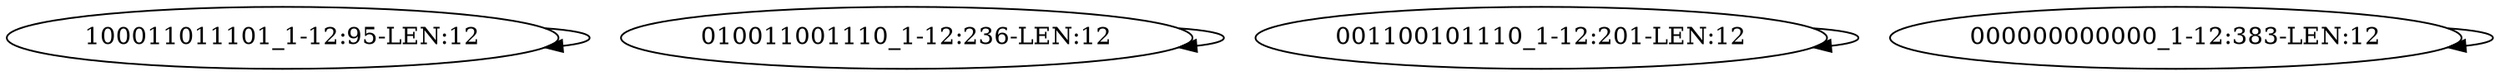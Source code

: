 digraph G {
    "100011011101_1-12:95-LEN:12" -> "100011011101_1-12:95-LEN:12";
    "010011001110_1-12:236-LEN:12" -> "010011001110_1-12:236-LEN:12";
    "001100101110_1-12:201-LEN:12" -> "001100101110_1-12:201-LEN:12";
    "000000000000_1-12:383-LEN:12" -> "000000000000_1-12:383-LEN:12";
}
